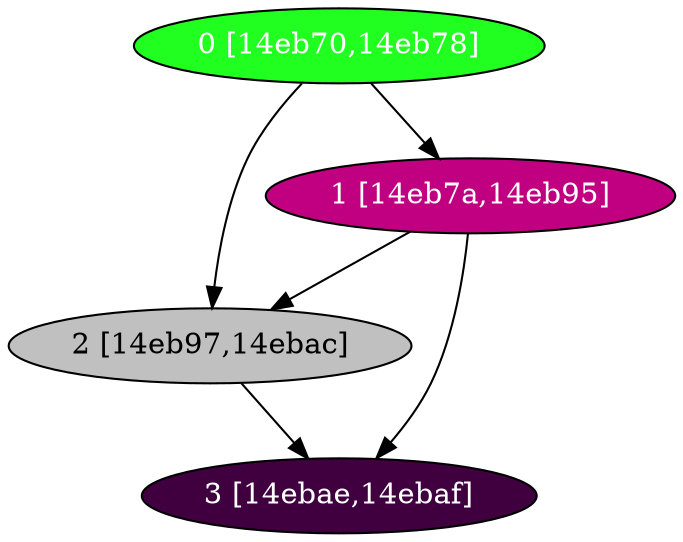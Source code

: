 diGraph libnss3{
	libnss3_0  [style=filled fillcolor="#20FF20" fontcolor="#ffffff" shape=oval label="0 [14eb70,14eb78]"]
	libnss3_1  [style=filled fillcolor="#C00080" fontcolor="#ffffff" shape=oval label="1 [14eb7a,14eb95]"]
	libnss3_2  [style=filled fillcolor="#C0C0C0" fontcolor="#000000" shape=oval label="2 [14eb97,14ebac]"]
	libnss3_3  [style=filled fillcolor="#400040" fontcolor="#ffffff" shape=oval label="3 [14ebae,14ebaf]"]

	libnss3_0 -> libnss3_1
	libnss3_0 -> libnss3_2
	libnss3_1 -> libnss3_2
	libnss3_1 -> libnss3_3
	libnss3_2 -> libnss3_3
}